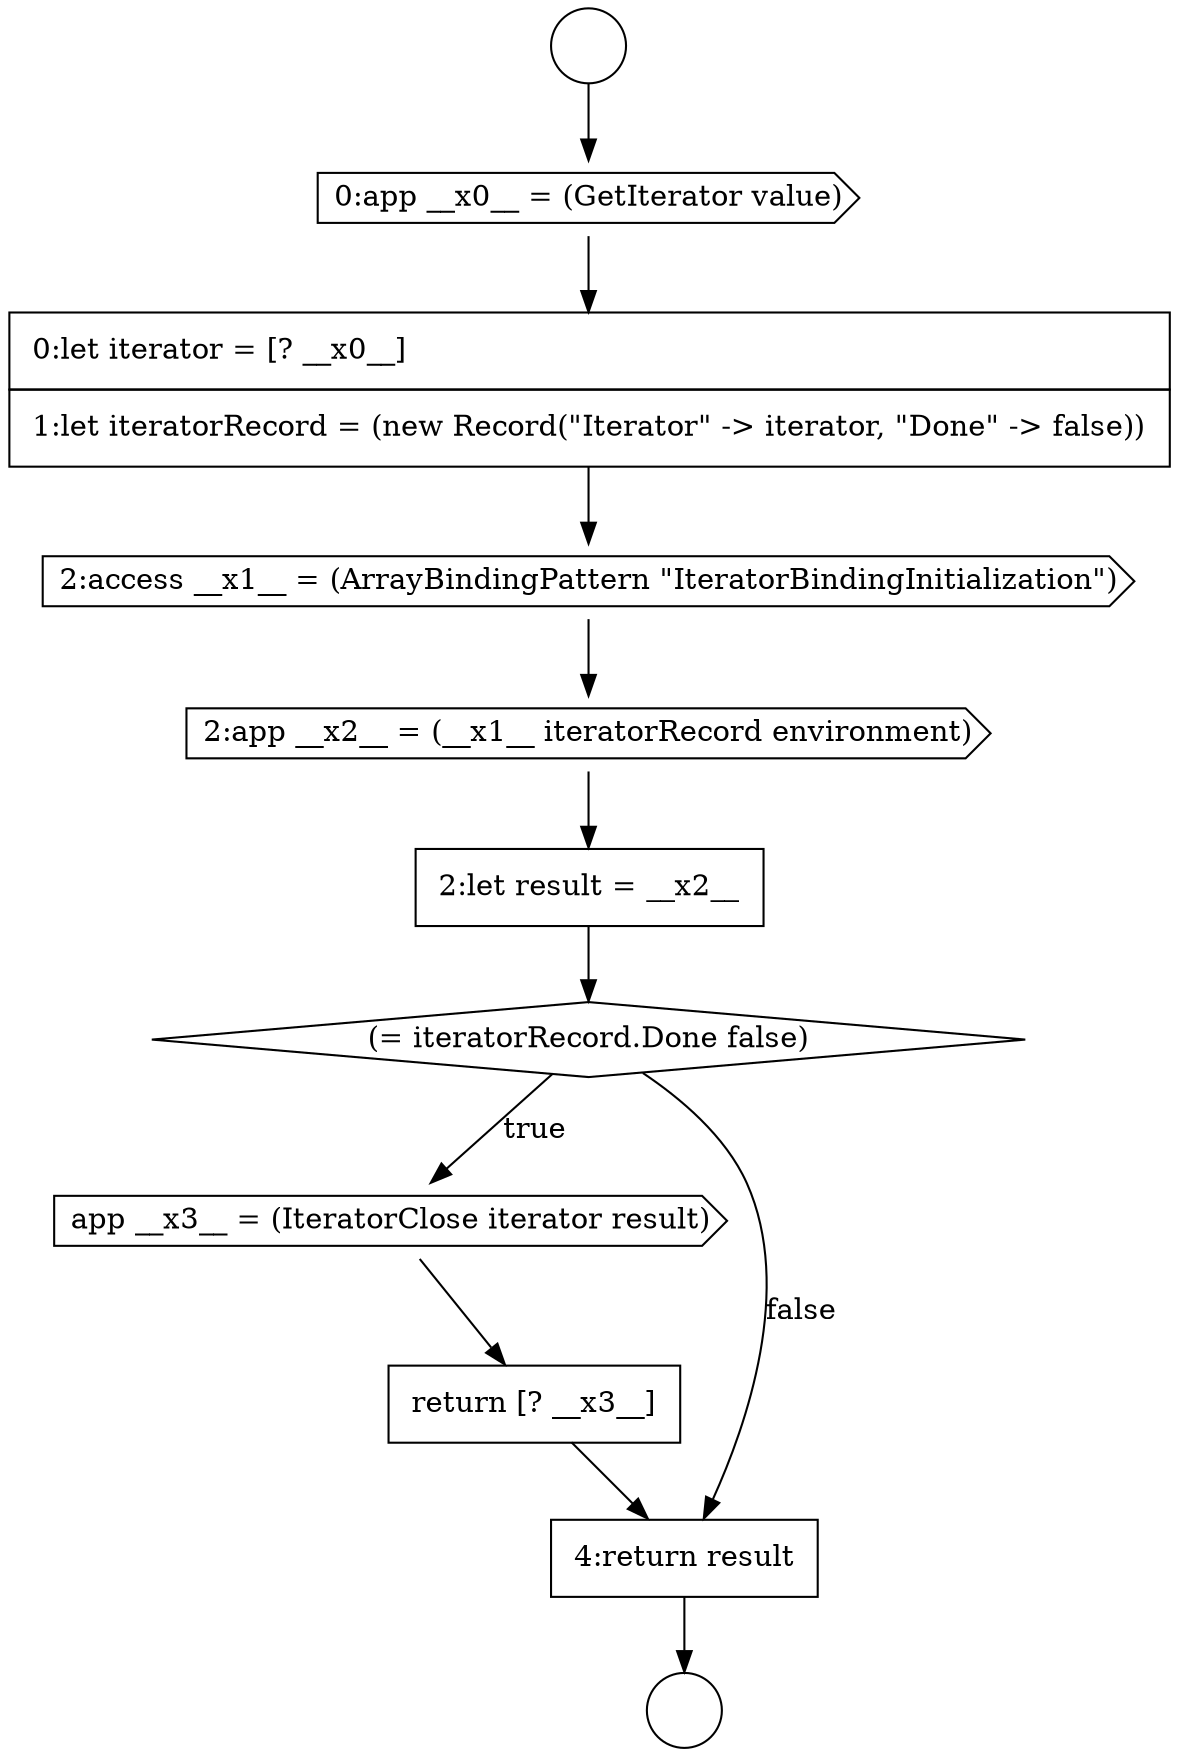 digraph {
  node5967 [shape=circle label=" " color="black" fillcolor="white" style=filled]
  node5974 [shape=cds, label=<<font color="black">app __x3__ = (IteratorClose iterator result)</font>> color="black" fillcolor="white" style=filled]
  node5970 [shape=cds, label=<<font color="black">2:access __x1__ = (ArrayBindingPattern &quot;IteratorBindingInitialization&quot;)</font>> color="black" fillcolor="white" style=filled]
  node5968 [shape=cds, label=<<font color="black">0:app __x0__ = (GetIterator value)</font>> color="black" fillcolor="white" style=filled]
  node5973 [shape=diamond, label=<<font color="black">(= iteratorRecord.Done false)</font>> color="black" fillcolor="white" style=filled]
  node5969 [shape=none, margin=0, label=<<font color="black">
    <table border="0" cellborder="1" cellspacing="0" cellpadding="10">
      <tr><td align="left">0:let iterator = [? __x0__]</td></tr>
      <tr><td align="left">1:let iteratorRecord = (new Record(&quot;Iterator&quot; -&gt; iterator, &quot;Done&quot; -&gt; false))</td></tr>
    </table>
  </font>> color="black" fillcolor="white" style=filled]
  node5972 [shape=none, margin=0, label=<<font color="black">
    <table border="0" cellborder="1" cellspacing="0" cellpadding="10">
      <tr><td align="left">2:let result = __x2__</td></tr>
    </table>
  </font>> color="black" fillcolor="white" style=filled]
  node5976 [shape=none, margin=0, label=<<font color="black">
    <table border="0" cellborder="1" cellspacing="0" cellpadding="10">
      <tr><td align="left">4:return result</td></tr>
    </table>
  </font>> color="black" fillcolor="white" style=filled]
  node5966 [shape=circle label=" " color="black" fillcolor="white" style=filled]
  node5971 [shape=cds, label=<<font color="black">2:app __x2__ = (__x1__ iteratorRecord environment)</font>> color="black" fillcolor="white" style=filled]
  node5975 [shape=none, margin=0, label=<<font color="black">
    <table border="0" cellborder="1" cellspacing="0" cellpadding="10">
      <tr><td align="left">return [? __x3__]</td></tr>
    </table>
  </font>> color="black" fillcolor="white" style=filled]
  node5971 -> node5972 [ color="black"]
  node5974 -> node5975 [ color="black"]
  node5968 -> node5969 [ color="black"]
  node5969 -> node5970 [ color="black"]
  node5970 -> node5971 [ color="black"]
  node5972 -> node5973 [ color="black"]
  node5976 -> node5967 [ color="black"]
  node5973 -> node5974 [label=<<font color="black">true</font>> color="black"]
  node5973 -> node5976 [label=<<font color="black">false</font>> color="black"]
  node5975 -> node5976 [ color="black"]
  node5966 -> node5968 [ color="black"]
}
